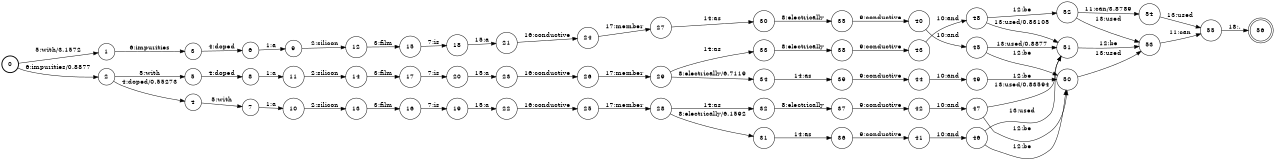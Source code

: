 digraph FST {
rankdir = LR;
size = "8.5,11";
label = "";
center = 1;
orientation = Portrait;
ranksep = "0.4";
nodesep = "0.25";
0 [label = "0", shape = circle, style = bold, fontsize = 14]
	0 -> 1 [label = "5:with/3.1572", fontsize = 14];
	0 -> 2 [label = "6:impurities/0.8877", fontsize = 14];
1 [label = "1", shape = circle, style = solid, fontsize = 14]
	1 -> 3 [label = "6:impurities", fontsize = 14];
2 [label = "2", shape = circle, style = solid, fontsize = 14]
	2 -> 4 [label = "4:doped/0.55273", fontsize = 14];
	2 -> 5 [label = "5:with", fontsize = 14];
3 [label = "3", shape = circle, style = solid, fontsize = 14]
	3 -> 6 [label = "4:doped", fontsize = 14];
4 [label = "4", shape = circle, style = solid, fontsize = 14]
	4 -> 7 [label = "5:with", fontsize = 14];
5 [label = "5", shape = circle, style = solid, fontsize = 14]
	5 -> 8 [label = "4:doped", fontsize = 14];
6 [label = "6", shape = circle, style = solid, fontsize = 14]
	6 -> 9 [label = "1:a", fontsize = 14];
7 [label = "7", shape = circle, style = solid, fontsize = 14]
	7 -> 10 [label = "1:a", fontsize = 14];
8 [label = "8", shape = circle, style = solid, fontsize = 14]
	8 -> 11 [label = "1:a", fontsize = 14];
9 [label = "9", shape = circle, style = solid, fontsize = 14]
	9 -> 12 [label = "2:silicon", fontsize = 14];
10 [label = "10", shape = circle, style = solid, fontsize = 14]
	10 -> 13 [label = "2:silicon", fontsize = 14];
11 [label = "11", shape = circle, style = solid, fontsize = 14]
	11 -> 14 [label = "2:silicon", fontsize = 14];
12 [label = "12", shape = circle, style = solid, fontsize = 14]
	12 -> 15 [label = "3:film", fontsize = 14];
13 [label = "13", shape = circle, style = solid, fontsize = 14]
	13 -> 16 [label = "3:film", fontsize = 14];
14 [label = "14", shape = circle, style = solid, fontsize = 14]
	14 -> 17 [label = "3:film", fontsize = 14];
15 [label = "15", shape = circle, style = solid, fontsize = 14]
	15 -> 18 [label = "7:is", fontsize = 14];
16 [label = "16", shape = circle, style = solid, fontsize = 14]
	16 -> 19 [label = "7:is", fontsize = 14];
17 [label = "17", shape = circle, style = solid, fontsize = 14]
	17 -> 20 [label = "7:is", fontsize = 14];
18 [label = "18", shape = circle, style = solid, fontsize = 14]
	18 -> 21 [label = "15:a", fontsize = 14];
19 [label = "19", shape = circle, style = solid, fontsize = 14]
	19 -> 22 [label = "15:a", fontsize = 14];
20 [label = "20", shape = circle, style = solid, fontsize = 14]
	20 -> 23 [label = "15:a", fontsize = 14];
21 [label = "21", shape = circle, style = solid, fontsize = 14]
	21 -> 24 [label = "16:conductive", fontsize = 14];
22 [label = "22", shape = circle, style = solid, fontsize = 14]
	22 -> 25 [label = "16:conductive", fontsize = 14];
23 [label = "23", shape = circle, style = solid, fontsize = 14]
	23 -> 26 [label = "16:conductive", fontsize = 14];
24 [label = "24", shape = circle, style = solid, fontsize = 14]
	24 -> 27 [label = "17:member", fontsize = 14];
25 [label = "25", shape = circle, style = solid, fontsize = 14]
	25 -> 28 [label = "17:member", fontsize = 14];
26 [label = "26", shape = circle, style = solid, fontsize = 14]
	26 -> 29 [label = "17:member", fontsize = 14];
27 [label = "27", shape = circle, style = solid, fontsize = 14]
	27 -> 30 [label = "14:as", fontsize = 14];
28 [label = "28", shape = circle, style = solid, fontsize = 14]
	28 -> 31 [label = "8:electrically/6.1592", fontsize = 14];
	28 -> 32 [label = "14:as", fontsize = 14];
29 [label = "29", shape = circle, style = solid, fontsize = 14]
	29 -> 34 [label = "8:electrically/6.7119", fontsize = 14];
	29 -> 33 [label = "14:as", fontsize = 14];
30 [label = "30", shape = circle, style = solid, fontsize = 14]
	30 -> 35 [label = "8:electrically", fontsize = 14];
31 [label = "31", shape = circle, style = solid, fontsize = 14]
	31 -> 36 [label = "14:as", fontsize = 14];
32 [label = "32", shape = circle, style = solid, fontsize = 14]
	32 -> 37 [label = "8:electrically", fontsize = 14];
33 [label = "33", shape = circle, style = solid, fontsize = 14]
	33 -> 38 [label = "8:electrically", fontsize = 14];
34 [label = "34", shape = circle, style = solid, fontsize = 14]
	34 -> 39 [label = "14:as", fontsize = 14];
35 [label = "35", shape = circle, style = solid, fontsize = 14]
	35 -> 40 [label = "9:conductive", fontsize = 14];
36 [label = "36", shape = circle, style = solid, fontsize = 14]
	36 -> 41 [label = "9:conductive", fontsize = 14];
37 [label = "37", shape = circle, style = solid, fontsize = 14]
	37 -> 42 [label = "9:conductive", fontsize = 14];
38 [label = "38", shape = circle, style = solid, fontsize = 14]
	38 -> 43 [label = "9:conductive", fontsize = 14];
39 [label = "39", shape = circle, style = solid, fontsize = 14]
	39 -> 44 [label = "9:conductive", fontsize = 14];
40 [label = "40", shape = circle, style = solid, fontsize = 14]
	40 -> 45 [label = "10:and", fontsize = 14];
41 [label = "41", shape = circle, style = solid, fontsize = 14]
	41 -> 46 [label = "10:and", fontsize = 14];
42 [label = "42", shape = circle, style = solid, fontsize = 14]
	42 -> 47 [label = "10:and", fontsize = 14];
43 [label = "43", shape = circle, style = solid, fontsize = 14]
	43 -> 48 [label = "10:and", fontsize = 14];
44 [label = "44", shape = circle, style = solid, fontsize = 14]
	44 -> 49 [label = "10:and", fontsize = 14];
45 [label = "45", shape = circle, style = solid, fontsize = 14]
	45 -> 50 [label = "12:be", fontsize = 14];
	45 -> 51 [label = "13:used/0.8877", fontsize = 14];
46 [label = "46", shape = circle, style = solid, fontsize = 14]
	46 -> 50 [label = "12:be", fontsize = 14];
	46 -> 51 [label = "13:used", fontsize = 14];
47 [label = "47", shape = circle, style = solid, fontsize = 14]
	47 -> 50 [label = "12:be", fontsize = 14];
	47 -> 51 [label = "13:used/0.83594", fontsize = 14];
48 [label = "48", shape = circle, style = solid, fontsize = 14]
	48 -> 52 [label = "12:be", fontsize = 14];
	48 -> 51 [label = "13:used/0.83105", fontsize = 14];
49 [label = "49", shape = circle, style = solid, fontsize = 14]
	49 -> 50 [label = "12:be", fontsize = 14];
50 [label = "50", shape = circle, style = solid, fontsize = 14]
	50 -> 53 [label = "13:used", fontsize = 14];
51 [label = "51", shape = circle, style = solid, fontsize = 14]
	51 -> 53 [label = "12:be", fontsize = 14];
52 [label = "52", shape = circle, style = solid, fontsize = 14]
	52 -> 54 [label = "11:can/3.8789", fontsize = 14];
	52 -> 53 [label = "13:used", fontsize = 14];
53 [label = "53", shape = circle, style = solid, fontsize = 14]
	53 -> 55 [label = "11:can", fontsize = 14];
54 [label = "54", shape = circle, style = solid, fontsize = 14]
	54 -> 55 [label = "13:used", fontsize = 14];
55 [label = "55", shape = circle, style = solid, fontsize = 14]
	55 -> 56 [label = "18:.", fontsize = 14];
56 [label = "56", shape = doublecircle, style = solid, fontsize = 14]
}

